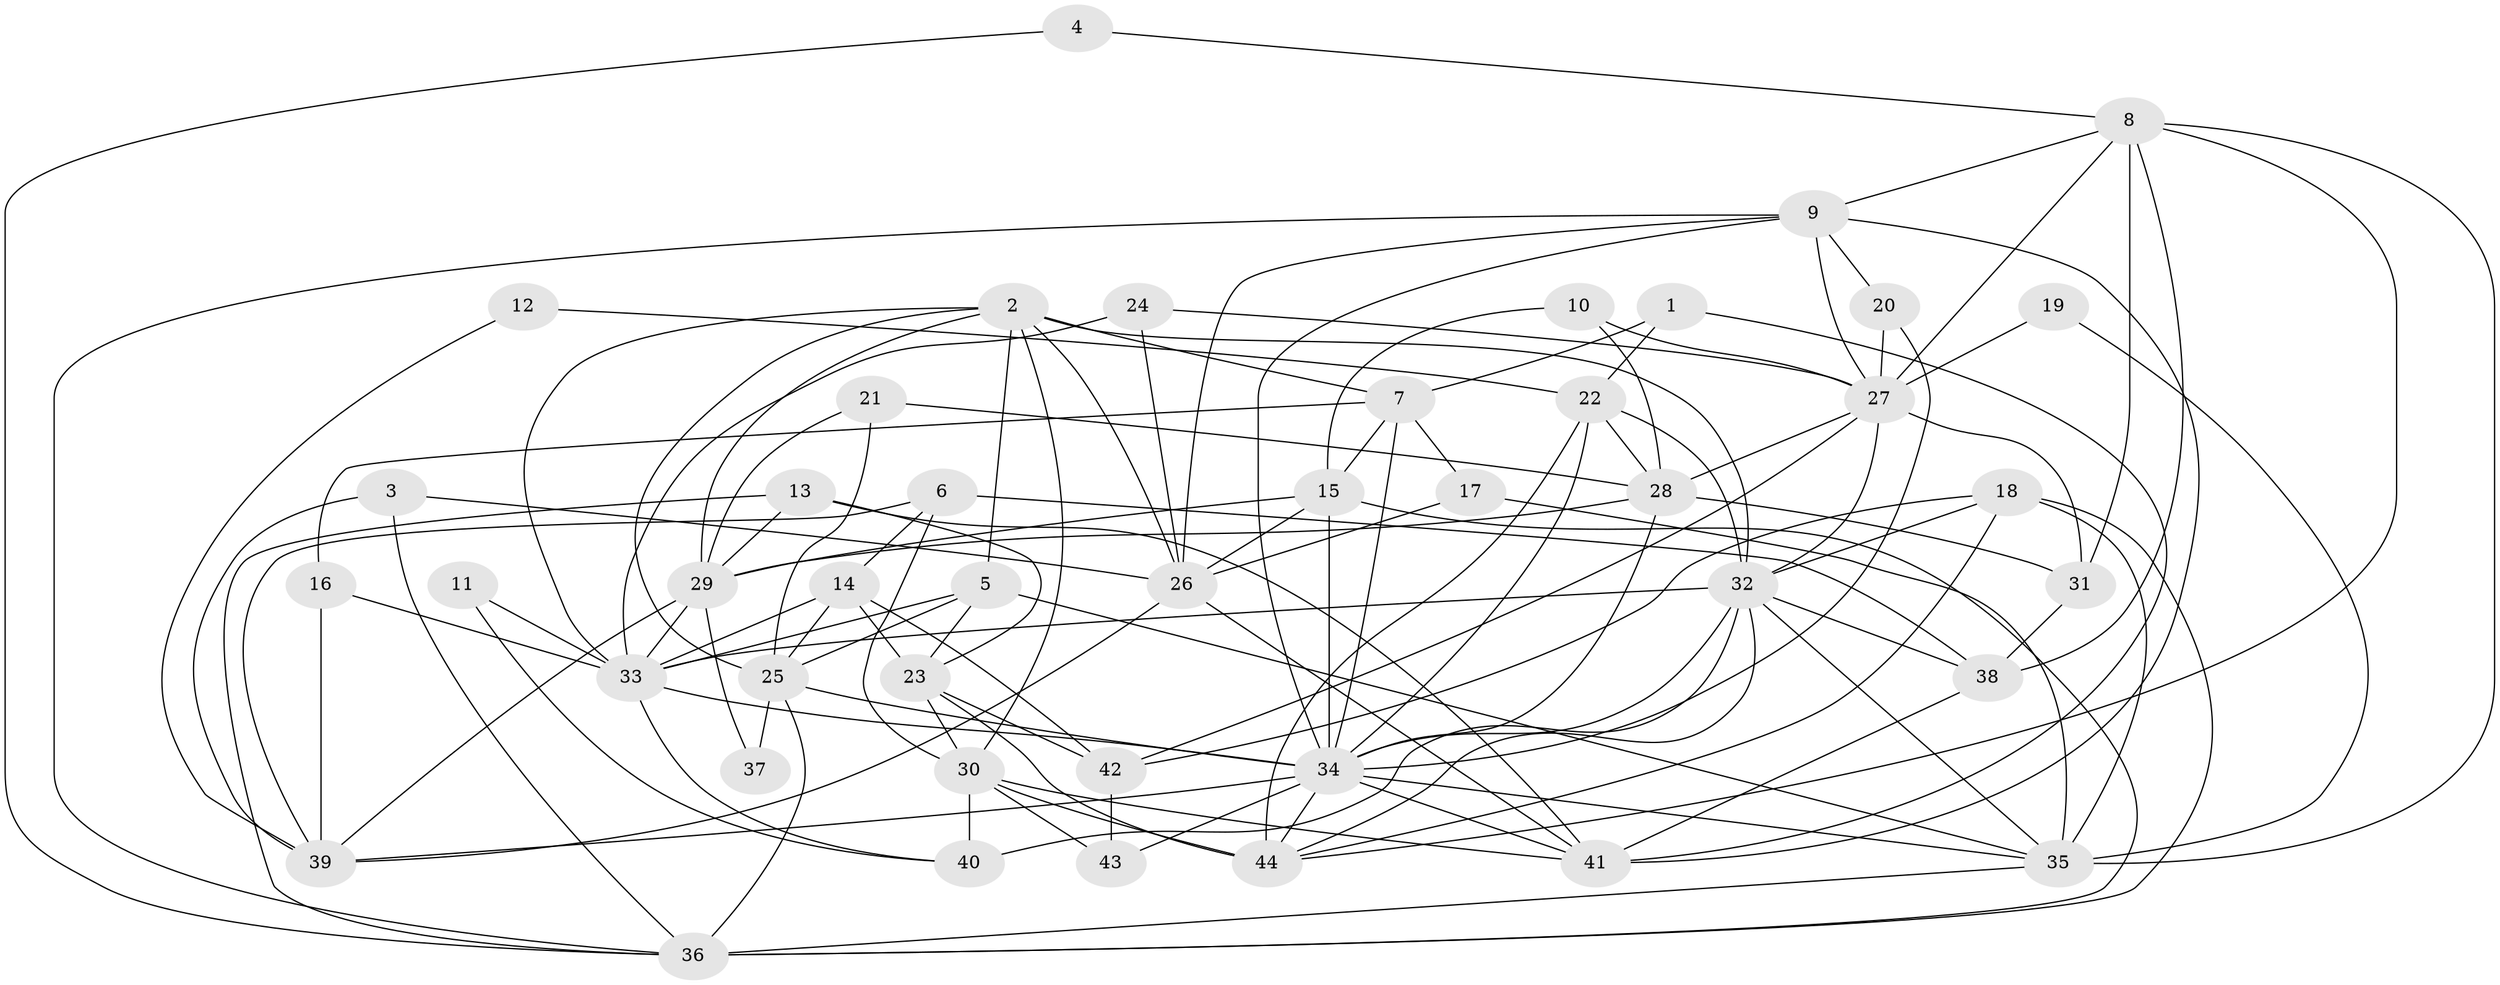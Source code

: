 // original degree distribution, {3: 0.3522727272727273, 2: 0.13636363636363635, 6: 0.14772727272727273, 5: 0.125, 4: 0.18181818181818182, 7: 0.03409090909090909, 8: 0.011363636363636364, 9: 0.011363636363636364}
// Generated by graph-tools (version 1.1) at 2025/50/03/09/25 03:50:07]
// undirected, 44 vertices, 121 edges
graph export_dot {
graph [start="1"]
  node [color=gray90,style=filled];
  1;
  2;
  3;
  4;
  5;
  6;
  7;
  8;
  9;
  10;
  11;
  12;
  13;
  14;
  15;
  16;
  17;
  18;
  19;
  20;
  21;
  22;
  23;
  24;
  25;
  26;
  27;
  28;
  29;
  30;
  31;
  32;
  33;
  34;
  35;
  36;
  37;
  38;
  39;
  40;
  41;
  42;
  43;
  44;
  1 -- 7 [weight=1.0];
  1 -- 22 [weight=1.0];
  1 -- 41 [weight=1.0];
  2 -- 5 [weight=1.0];
  2 -- 7 [weight=1.0];
  2 -- 25 [weight=2.0];
  2 -- 26 [weight=1.0];
  2 -- 29 [weight=1.0];
  2 -- 30 [weight=1.0];
  2 -- 32 [weight=1.0];
  2 -- 33 [weight=1.0];
  3 -- 26 [weight=1.0];
  3 -- 36 [weight=1.0];
  3 -- 39 [weight=1.0];
  4 -- 8 [weight=1.0];
  4 -- 36 [weight=1.0];
  5 -- 23 [weight=1.0];
  5 -- 25 [weight=1.0];
  5 -- 33 [weight=1.0];
  5 -- 35 [weight=1.0];
  6 -- 14 [weight=1.0];
  6 -- 30 [weight=1.0];
  6 -- 38 [weight=1.0];
  6 -- 39 [weight=1.0];
  7 -- 15 [weight=1.0];
  7 -- 16 [weight=1.0];
  7 -- 17 [weight=1.0];
  7 -- 34 [weight=1.0];
  8 -- 9 [weight=1.0];
  8 -- 27 [weight=1.0];
  8 -- 31 [weight=1.0];
  8 -- 35 [weight=1.0];
  8 -- 38 [weight=1.0];
  8 -- 44 [weight=1.0];
  9 -- 20 [weight=1.0];
  9 -- 26 [weight=1.0];
  9 -- 27 [weight=1.0];
  9 -- 34 [weight=1.0];
  9 -- 36 [weight=1.0];
  9 -- 41 [weight=1.0];
  10 -- 15 [weight=1.0];
  10 -- 27 [weight=1.0];
  10 -- 28 [weight=1.0];
  11 -- 33 [weight=2.0];
  11 -- 40 [weight=1.0];
  12 -- 22 [weight=1.0];
  12 -- 39 [weight=1.0];
  13 -- 23 [weight=1.0];
  13 -- 29 [weight=1.0];
  13 -- 36 [weight=1.0];
  13 -- 41 [weight=1.0];
  14 -- 23 [weight=1.0];
  14 -- 25 [weight=1.0];
  14 -- 33 [weight=2.0];
  14 -- 42 [weight=1.0];
  15 -- 26 [weight=1.0];
  15 -- 29 [weight=1.0];
  15 -- 34 [weight=1.0];
  15 -- 36 [weight=1.0];
  16 -- 33 [weight=1.0];
  16 -- 39 [weight=1.0];
  17 -- 26 [weight=1.0];
  17 -- 35 [weight=1.0];
  18 -- 32 [weight=1.0];
  18 -- 35 [weight=2.0];
  18 -- 36 [weight=1.0];
  18 -- 42 [weight=1.0];
  18 -- 44 [weight=1.0];
  19 -- 27 [weight=1.0];
  19 -- 35 [weight=1.0];
  20 -- 27 [weight=1.0];
  20 -- 34 [weight=1.0];
  21 -- 25 [weight=1.0];
  21 -- 28 [weight=1.0];
  21 -- 29 [weight=1.0];
  22 -- 28 [weight=1.0];
  22 -- 32 [weight=1.0];
  22 -- 34 [weight=1.0];
  22 -- 44 [weight=2.0];
  23 -- 30 [weight=1.0];
  23 -- 42 [weight=1.0];
  23 -- 44 [weight=1.0];
  24 -- 26 [weight=1.0];
  24 -- 27 [weight=1.0];
  24 -- 33 [weight=1.0];
  25 -- 34 [weight=1.0];
  25 -- 36 [weight=1.0];
  25 -- 37 [weight=1.0];
  26 -- 39 [weight=1.0];
  26 -- 41 [weight=1.0];
  27 -- 28 [weight=1.0];
  27 -- 31 [weight=1.0];
  27 -- 32 [weight=1.0];
  27 -- 42 [weight=1.0];
  28 -- 29 [weight=1.0];
  28 -- 31 [weight=1.0];
  28 -- 34 [weight=1.0];
  29 -- 33 [weight=1.0];
  29 -- 37 [weight=1.0];
  29 -- 39 [weight=1.0];
  30 -- 40 [weight=1.0];
  30 -- 41 [weight=1.0];
  30 -- 43 [weight=1.0];
  30 -- 44 [weight=1.0];
  31 -- 38 [weight=1.0];
  32 -- 33 [weight=1.0];
  32 -- 34 [weight=1.0];
  32 -- 35 [weight=1.0];
  32 -- 38 [weight=1.0];
  32 -- 40 [weight=1.0];
  32 -- 44 [weight=1.0];
  33 -- 34 [weight=1.0];
  33 -- 40 [weight=1.0];
  34 -- 35 [weight=1.0];
  34 -- 39 [weight=1.0];
  34 -- 41 [weight=1.0];
  34 -- 43 [weight=1.0];
  34 -- 44 [weight=1.0];
  35 -- 36 [weight=1.0];
  38 -- 41 [weight=1.0];
  42 -- 43 [weight=1.0];
}
